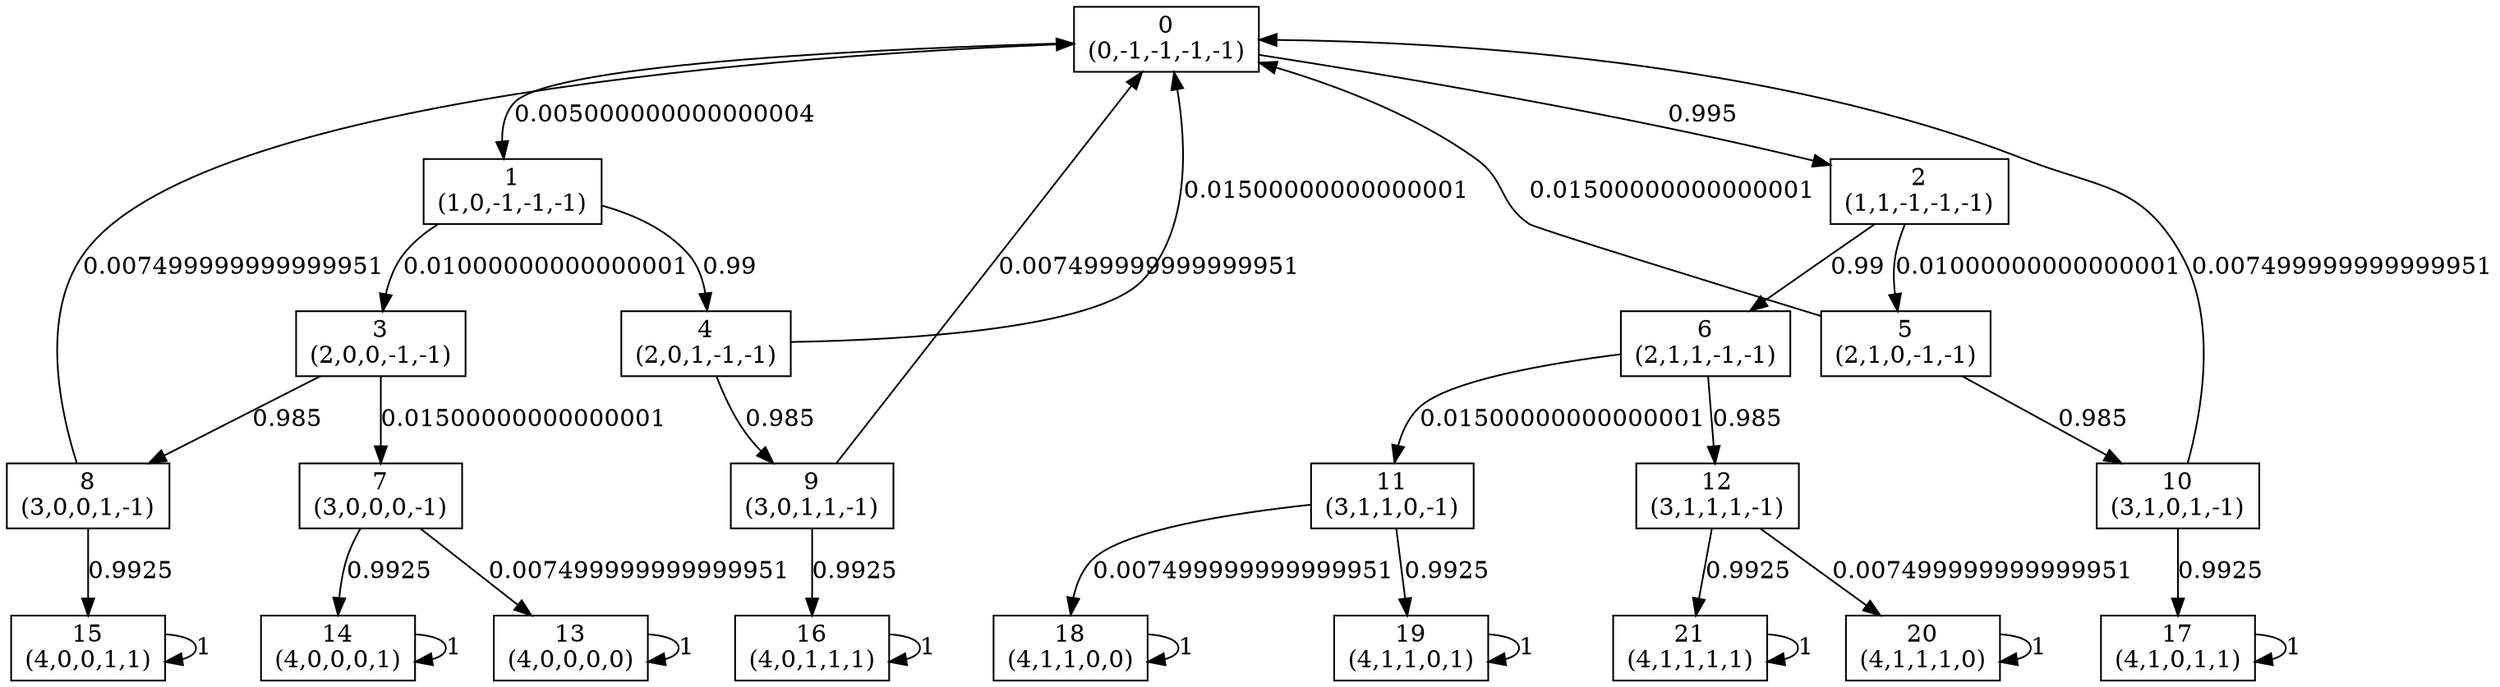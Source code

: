 digraph P {
node [shape=box];
0 -> 1 [ label="0.005000000000000004" ];
0 -> 2 [ label="0.995" ];
1 -> 3 [ label="0.01000000000000001" ];
1 -> 4 [ label="0.99" ];
2 -> 5 [ label="0.01000000000000001" ];
2 -> 6 [ label="0.99" ];
3 -> 7 [ label="0.01500000000000001" ];
3 -> 8 [ label="0.985" ];
4 -> 0 [ label="0.01500000000000001" ];
4 -> 9 [ label="0.985" ];
5 -> 0 [ label="0.01500000000000001" ];
5 -> 10 [ label="0.985" ];
6 -> 11 [ label="0.01500000000000001" ];
6 -> 12 [ label="0.985" ];
7 -> 13 [ label="0.007499999999999951" ];
7 -> 14 [ label="0.9925" ];
8 -> 0 [ label="0.007499999999999951" ];
8 -> 15 [ label="0.9925" ];
9 -> 0 [ label="0.007499999999999951" ];
9 -> 16 [ label="0.9925" ];
10 -> 0 [ label="0.007499999999999951" ];
10 -> 17 [ label="0.9925" ];
11 -> 18 [ label="0.007499999999999951" ];
11 -> 19 [ label="0.9925" ];
12 -> 20 [ label="0.007499999999999951" ];
12 -> 21 [ label="0.9925" ];
13 -> 13 [ label="1" ];
14 -> 14 [ label="1" ];
15 -> 15 [ label="1" ];
16 -> 16 [ label="1" ];
17 -> 17 [ label="1" ];
18 -> 18 [ label="1" ];
19 -> 19 [ label="1" ];
20 -> 20 [ label="1" ];
21 -> 21 [ label="1" ];
0 [label="0\n(0,-1,-1,-1,-1)"];
1 [label="1\n(1,0,-1,-1,-1)"];
2 [label="2\n(1,1,-1,-1,-1)"];
3 [label="3\n(2,0,0,-1,-1)"];
4 [label="4\n(2,0,1,-1,-1)"];
5 [label="5\n(2,1,0,-1,-1)"];
6 [label="6\n(2,1,1,-1,-1)"];
7 [label="7\n(3,0,0,0,-1)"];
8 [label="8\n(3,0,0,1,-1)"];
9 [label="9\n(3,0,1,1,-1)"];
10 [label="10\n(3,1,0,1,-1)"];
11 [label="11\n(3,1,1,0,-1)"];
12 [label="12\n(3,1,1,1,-1)"];
13 [label="13\n(4,0,0,0,0)"];
14 [label="14\n(4,0,0,0,1)"];
15 [label="15\n(4,0,0,1,1)"];
16 [label="16\n(4,0,1,1,1)"];
17 [label="17\n(4,1,0,1,1)"];
18 [label="18\n(4,1,1,0,0)"];
19 [label="19\n(4,1,1,0,1)"];
20 [label="20\n(4,1,1,1,0)"];
21 [label="21\n(4,1,1,1,1)"];
}
